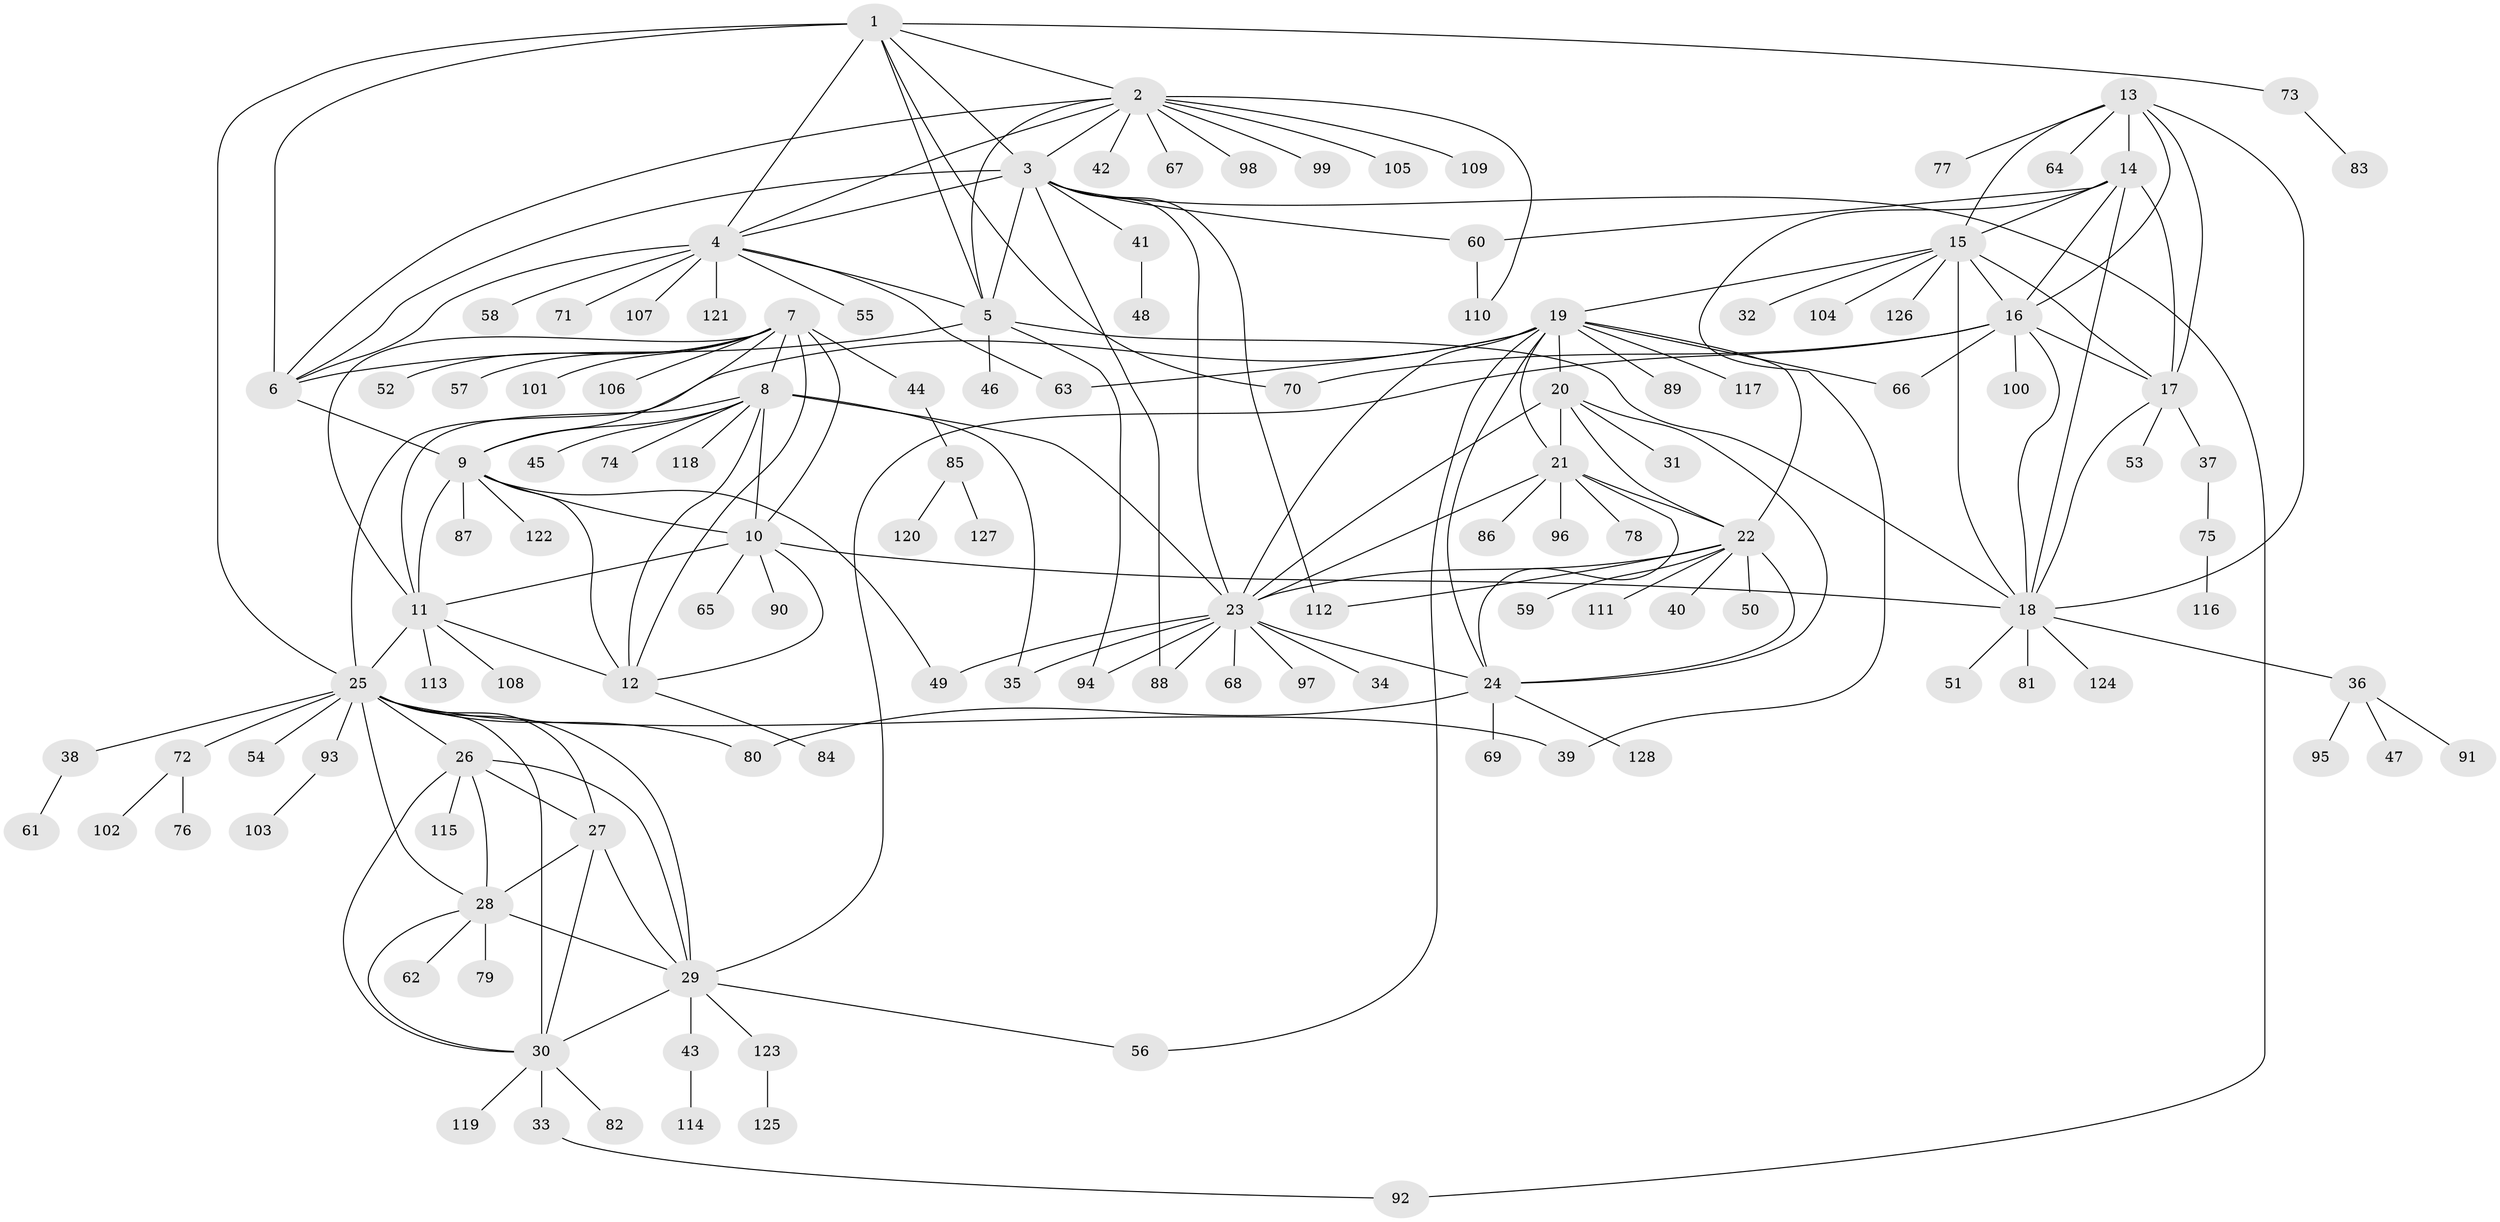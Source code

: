 // coarse degree distribution, {14: 0.011111111111111112, 9: 0.06666666666666667, 3: 0.044444444444444446, 5: 0.05555555555555555, 8: 0.022222222222222223, 7: 0.05555555555555555, 6: 0.022222222222222223, 4: 0.011111111111111112, 11: 0.011111111111111112, 13: 0.022222222222222223, 1: 0.45555555555555555, 2: 0.2222222222222222}
// Generated by graph-tools (version 1.1) at 2025/52/03/04/25 22:52:10]
// undirected, 128 vertices, 197 edges
graph export_dot {
  node [color=gray90,style=filled];
  1;
  2;
  3;
  4;
  5;
  6;
  7;
  8;
  9;
  10;
  11;
  12;
  13;
  14;
  15;
  16;
  17;
  18;
  19;
  20;
  21;
  22;
  23;
  24;
  25;
  26;
  27;
  28;
  29;
  30;
  31;
  32;
  33;
  34;
  35;
  36;
  37;
  38;
  39;
  40;
  41;
  42;
  43;
  44;
  45;
  46;
  47;
  48;
  49;
  50;
  51;
  52;
  53;
  54;
  55;
  56;
  57;
  58;
  59;
  60;
  61;
  62;
  63;
  64;
  65;
  66;
  67;
  68;
  69;
  70;
  71;
  72;
  73;
  74;
  75;
  76;
  77;
  78;
  79;
  80;
  81;
  82;
  83;
  84;
  85;
  86;
  87;
  88;
  89;
  90;
  91;
  92;
  93;
  94;
  95;
  96;
  97;
  98;
  99;
  100;
  101;
  102;
  103;
  104;
  105;
  106;
  107;
  108;
  109;
  110;
  111;
  112;
  113;
  114;
  115;
  116;
  117;
  118;
  119;
  120;
  121;
  122;
  123;
  124;
  125;
  126;
  127;
  128;
  1 -- 2;
  1 -- 3;
  1 -- 4;
  1 -- 5;
  1 -- 6;
  1 -- 25;
  1 -- 70;
  1 -- 73;
  2 -- 3;
  2 -- 4;
  2 -- 5;
  2 -- 6;
  2 -- 42;
  2 -- 67;
  2 -- 98;
  2 -- 99;
  2 -- 105;
  2 -- 109;
  2 -- 110;
  3 -- 4;
  3 -- 5;
  3 -- 6;
  3 -- 23;
  3 -- 41;
  3 -- 60;
  3 -- 88;
  3 -- 92;
  3 -- 112;
  4 -- 5;
  4 -- 6;
  4 -- 55;
  4 -- 58;
  4 -- 63;
  4 -- 71;
  4 -- 107;
  4 -- 121;
  5 -- 6;
  5 -- 18;
  5 -- 46;
  5 -- 94;
  6 -- 9;
  7 -- 8;
  7 -- 9;
  7 -- 10;
  7 -- 11;
  7 -- 12;
  7 -- 44;
  7 -- 52;
  7 -- 57;
  7 -- 101;
  7 -- 106;
  8 -- 9;
  8 -- 10;
  8 -- 11;
  8 -- 12;
  8 -- 23;
  8 -- 35;
  8 -- 45;
  8 -- 74;
  8 -- 118;
  9 -- 10;
  9 -- 11;
  9 -- 12;
  9 -- 49;
  9 -- 87;
  9 -- 122;
  10 -- 11;
  10 -- 12;
  10 -- 18;
  10 -- 65;
  10 -- 90;
  11 -- 12;
  11 -- 25;
  11 -- 108;
  11 -- 113;
  12 -- 84;
  13 -- 14;
  13 -- 15;
  13 -- 16;
  13 -- 17;
  13 -- 18;
  13 -- 64;
  13 -- 77;
  14 -- 15;
  14 -- 16;
  14 -- 17;
  14 -- 18;
  14 -- 39;
  14 -- 60;
  15 -- 16;
  15 -- 17;
  15 -- 18;
  15 -- 19;
  15 -- 32;
  15 -- 104;
  15 -- 126;
  16 -- 17;
  16 -- 18;
  16 -- 29;
  16 -- 66;
  16 -- 70;
  16 -- 100;
  17 -- 18;
  17 -- 37;
  17 -- 53;
  18 -- 36;
  18 -- 51;
  18 -- 81;
  18 -- 124;
  19 -- 20;
  19 -- 21;
  19 -- 22;
  19 -- 23;
  19 -- 24;
  19 -- 25;
  19 -- 56;
  19 -- 63;
  19 -- 66;
  19 -- 89;
  19 -- 117;
  20 -- 21;
  20 -- 22;
  20 -- 23;
  20 -- 24;
  20 -- 31;
  21 -- 22;
  21 -- 23;
  21 -- 24;
  21 -- 78;
  21 -- 86;
  21 -- 96;
  22 -- 23;
  22 -- 24;
  22 -- 40;
  22 -- 50;
  22 -- 59;
  22 -- 111;
  22 -- 112;
  23 -- 24;
  23 -- 34;
  23 -- 35;
  23 -- 49;
  23 -- 68;
  23 -- 88;
  23 -- 94;
  23 -- 97;
  24 -- 69;
  24 -- 80;
  24 -- 128;
  25 -- 26;
  25 -- 27;
  25 -- 28;
  25 -- 29;
  25 -- 30;
  25 -- 38;
  25 -- 39;
  25 -- 54;
  25 -- 72;
  25 -- 80;
  25 -- 93;
  26 -- 27;
  26 -- 28;
  26 -- 29;
  26 -- 30;
  26 -- 115;
  27 -- 28;
  27 -- 29;
  27 -- 30;
  28 -- 29;
  28 -- 30;
  28 -- 62;
  28 -- 79;
  29 -- 30;
  29 -- 43;
  29 -- 56;
  29 -- 123;
  30 -- 33;
  30 -- 82;
  30 -- 119;
  33 -- 92;
  36 -- 47;
  36 -- 91;
  36 -- 95;
  37 -- 75;
  38 -- 61;
  41 -- 48;
  43 -- 114;
  44 -- 85;
  60 -- 110;
  72 -- 76;
  72 -- 102;
  73 -- 83;
  75 -- 116;
  85 -- 120;
  85 -- 127;
  93 -- 103;
  123 -- 125;
}
